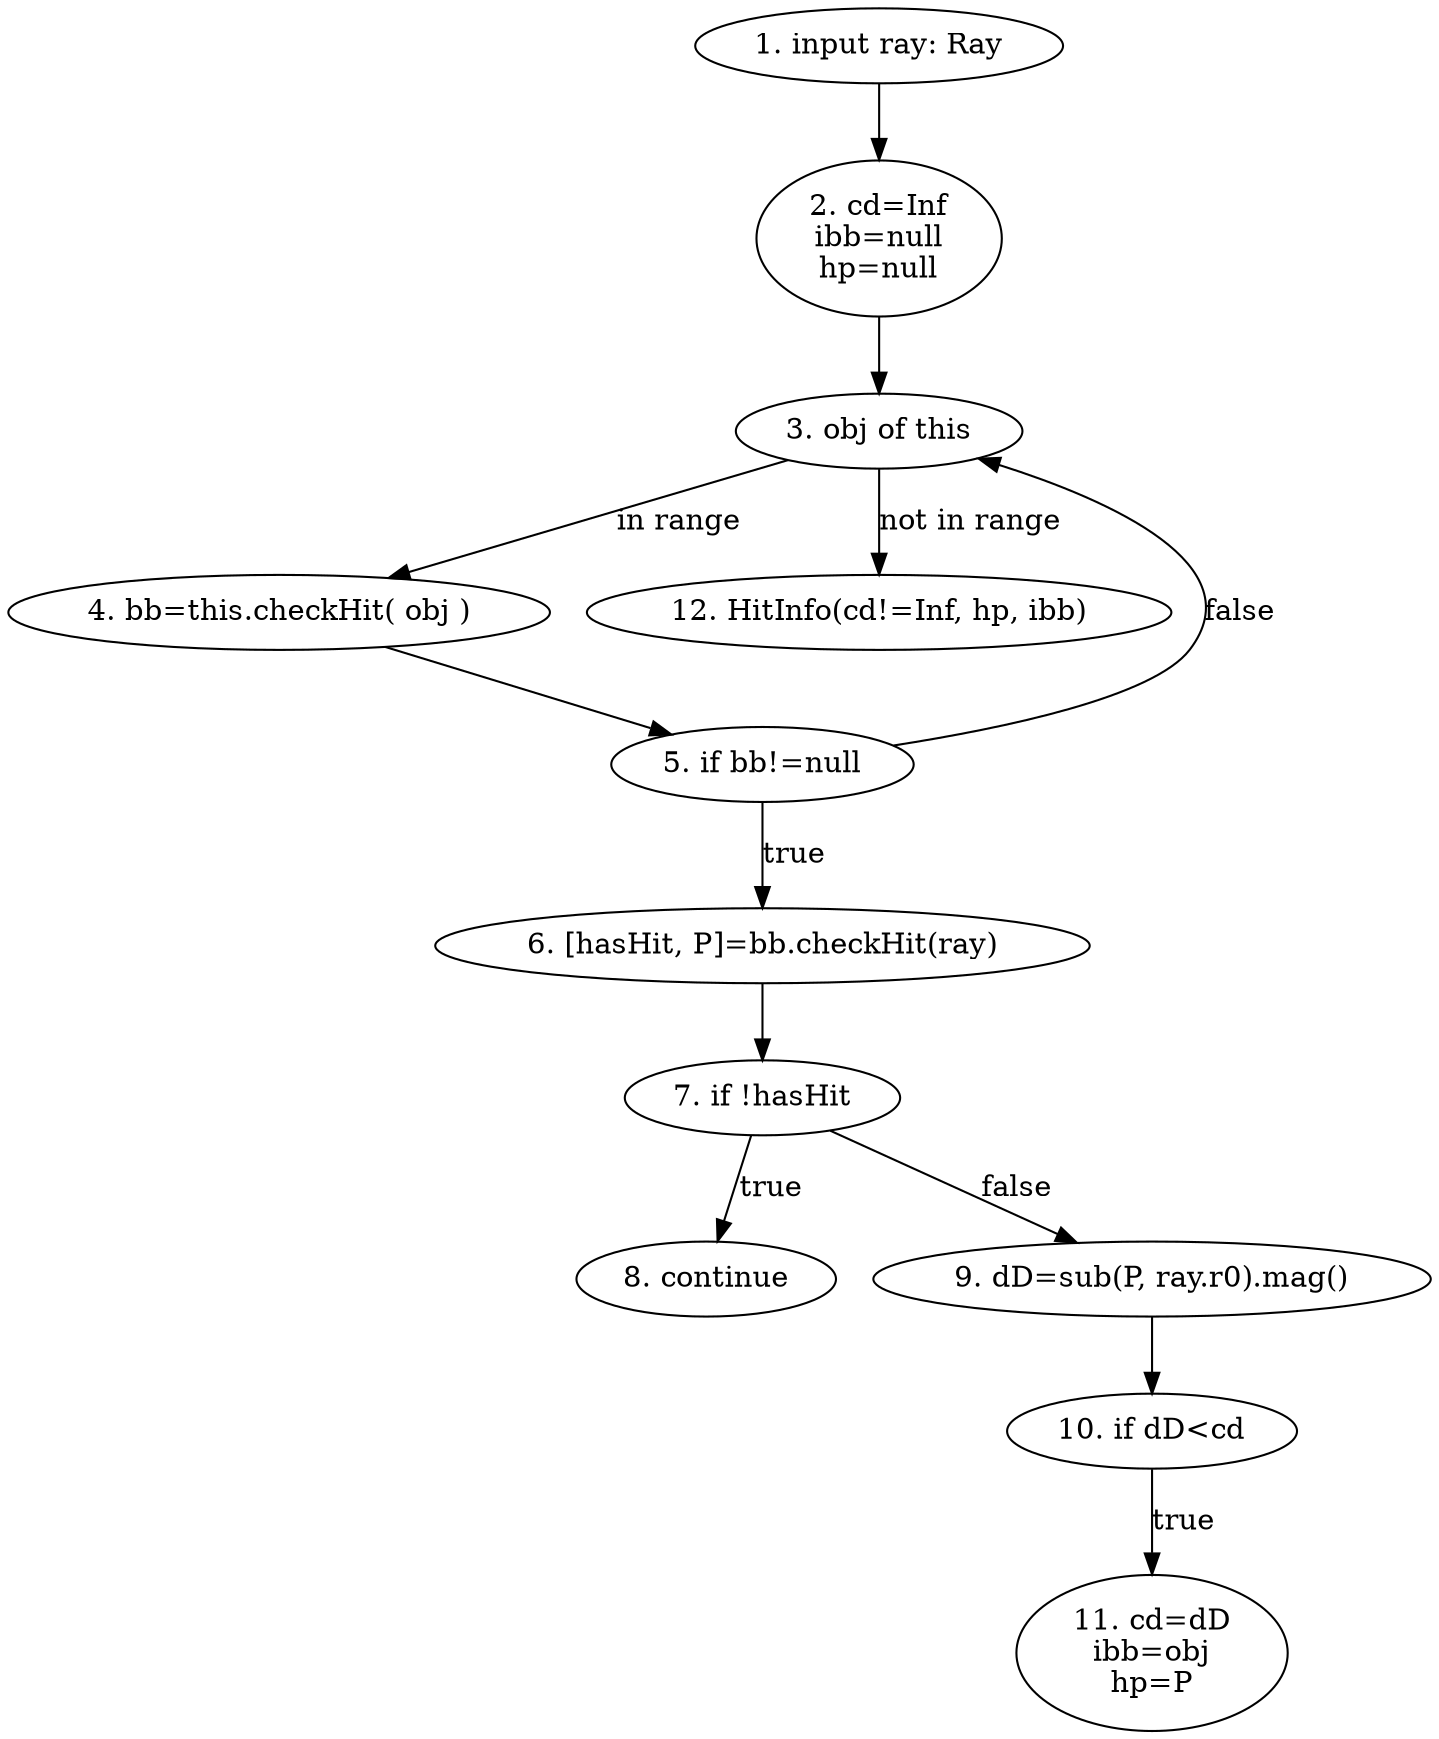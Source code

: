 digraph G{
    INP [label="1. input ray: Ray"]
    SET0 [label="2. cd=Inf\nibb=null\nhp=null"]
    FOR [label="3. obj of this"]
    SET1 [label="4. bb=this.checkHit( obj )"]
    IF1 [label="5. if bb!=null"]
    SET2 [label="6. [hasHit, P]=bb.checkHit(ray)"]
    IF2 [label="7. if !hasHit"]
    CONT [label="8. continue"]
    SET3 [label="9. dD=sub(P, ray.r0).mag()"]
    IF3 [label="10. if dD<cd"]
    SET4 [label="11. cd=dD\nibb=obj\nhp=P"]
    RET [label="12. HitInfo(cd!=Inf, hp, ibb)"]

    INP -> SET0 -> FOR 
    FOR -> SET1 [label="in range"]
    FOR -> RET [label="not in range"]
    SET1 -> IF1 
    IF1 -> FOR [label="false"]
    IF1 -> SET2 [label="true"]
    SET2 -> IF2 
    IF2 -> CONT [label="true"]
    IF2 -> SET3 [label="false"]
    SET3 -> IF3 
    IF3 -> SET4 [label="true"]

}